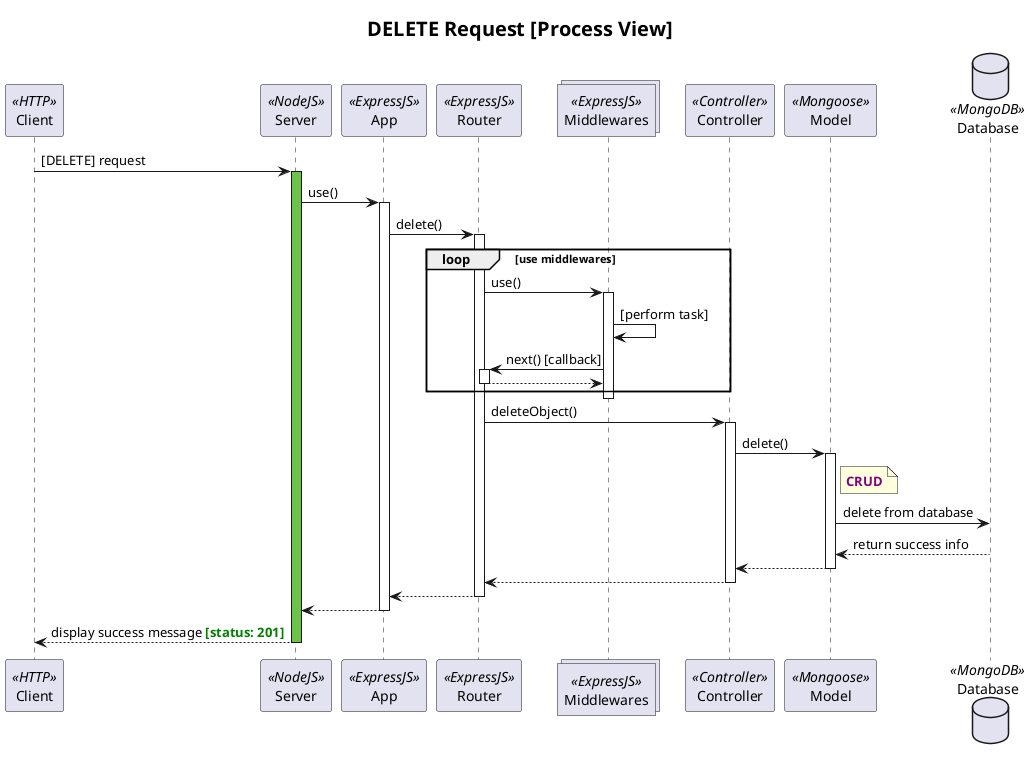 @startuml

title: <size:20> DELETE Request [Process View]</size>

' Lifelines
participant Client as cl <<HTTP>>
participant Server as node <<NodeJS>>
participant App as app <<ExpressJS>>
participant Router as r <<ExpressJS>>
collections Middlewares as mds <<ExpressJS>>
participant Controller as c <<Controller>>
participant Model as m <<Mongoose>>
database Database as db <<MongoDB>>


' Sequence
cl -> node : [DELETE] request
activate node #6cc24a

node -> app : use()
    activate app
    app -> r : delete()
        activate r
            loop use middlewares
            r -> mds : use()
            activate mds
                mds -> mds : [perform task]
                mds -> r : next() [callback]
                activate r
                r --> mds
                deactivate r
            end
            deactivate mds
            r -> c : deleteObject()
            activate c
                c -> m : delete()
                activate m
                    note right of m
                     **<color purple>CRUD</color>**
                    end note
                    m -> db : delete from database
                    db --> m : return success info
                    m --> c
                deactivate m
                c --> r
            deactivate c
            r --> app
        deactivate r
        app --> node
    deactivate app
    node --> cl : display success message <font color=green><b>[status: 201]
deactivate node

@enduml